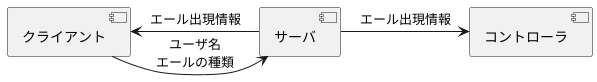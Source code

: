 @startuml 5_giveYell

component サーバ as server
component コントローラ as controller
component クライアント as client

server <-l- client : ユーザ名\nエールの種類
server -l-> client : エール出現情報
server -r-> controller : エール出現情報

@enduml